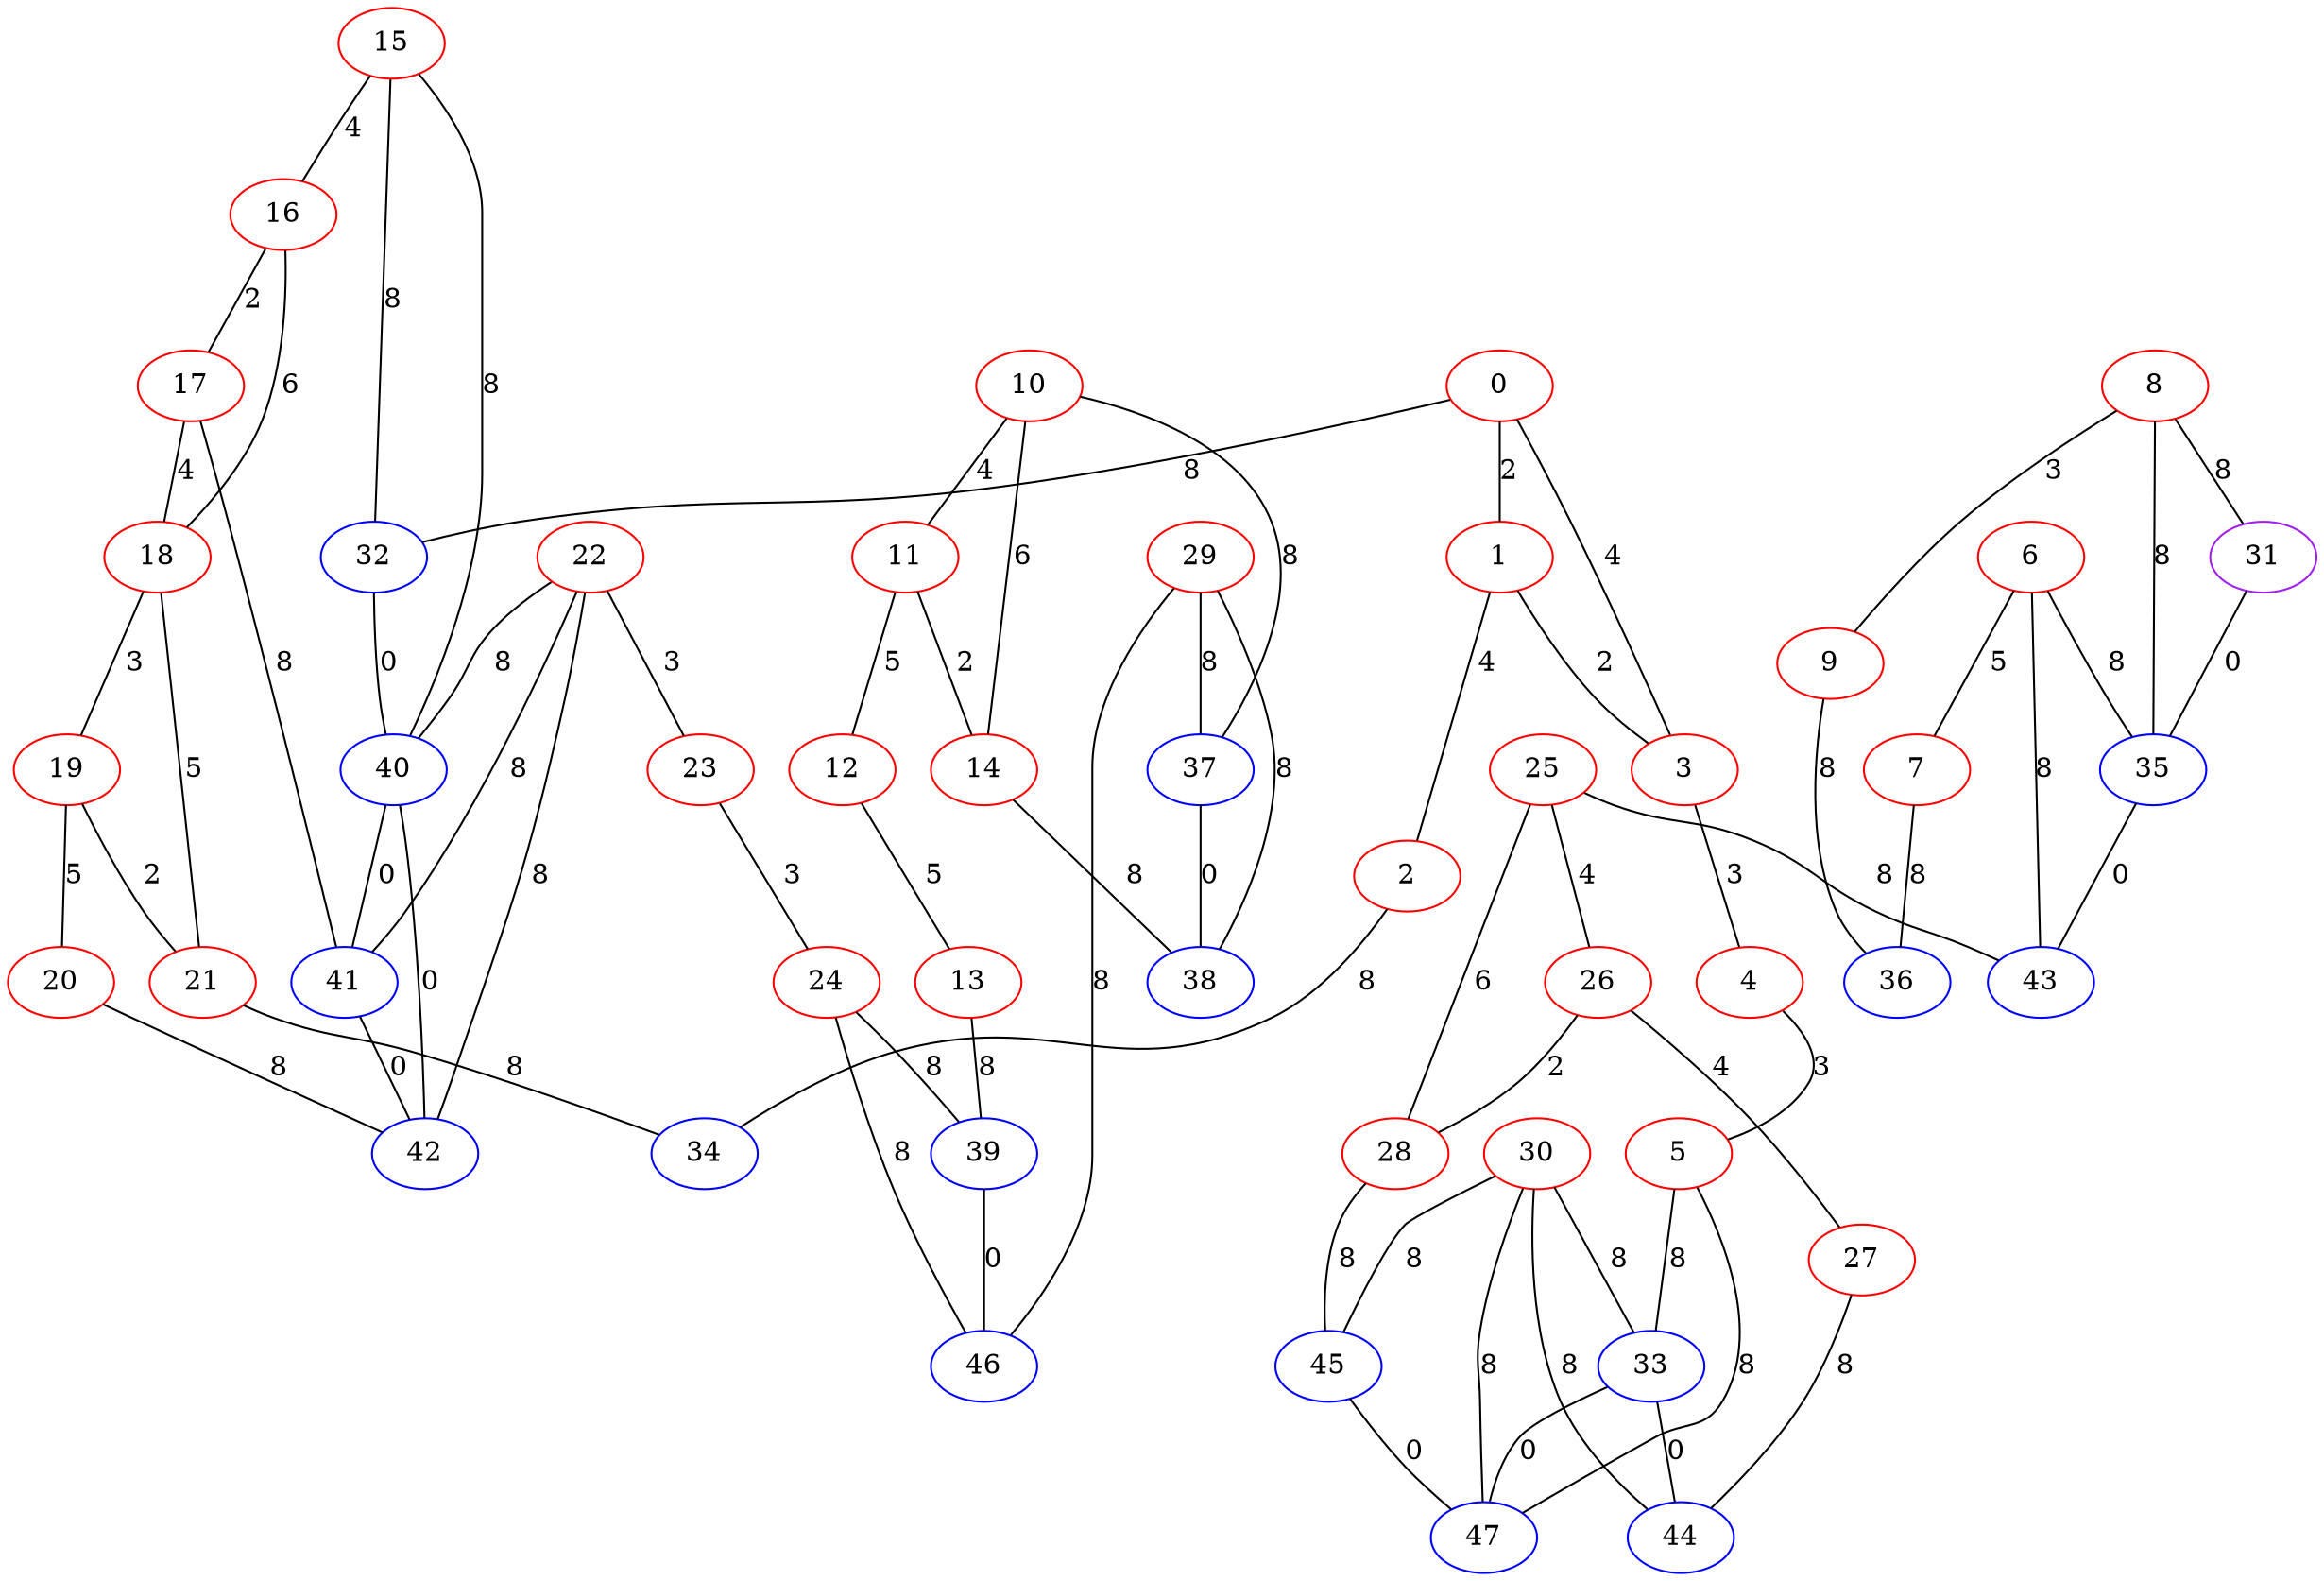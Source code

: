 graph "" {
0 [color=red, weight=1];
1 [color=red, weight=1];
2 [color=red, weight=1];
3 [color=red, weight=1];
4 [color=red, weight=1];
5 [color=red, weight=1];
6 [color=red, weight=1];
7 [color=red, weight=1];
8 [color=red, weight=1];
9 [color=red, weight=1];
10 [color=red, weight=1];
11 [color=red, weight=1];
12 [color=red, weight=1];
13 [color=red, weight=1];
14 [color=red, weight=1];
15 [color=red, weight=1];
16 [color=red, weight=1];
17 [color=red, weight=1];
18 [color=red, weight=1];
19 [color=red, weight=1];
20 [color=red, weight=1];
21 [color=red, weight=1];
22 [color=red, weight=1];
23 [color=red, weight=1];
24 [color=red, weight=1];
25 [color=red, weight=1];
26 [color=red, weight=1];
27 [color=red, weight=1];
28 [color=red, weight=1];
29 [color=red, weight=1];
30 [color=red, weight=1];
31 [color=purple, weight=4];
32 [color=blue, weight=3];
33 [color=blue, weight=3];
34 [color=blue, weight=3];
35 [color=blue, weight=3];
36 [color=blue, weight=3];
37 [color=blue, weight=3];
38 [color=blue, weight=3];
39 [color=blue, weight=3];
40 [color=blue, weight=3];
41 [color=blue, weight=3];
42 [color=blue, weight=3];
43 [color=blue, weight=3];
44 [color=blue, weight=3];
45 [color=blue, weight=3];
46 [color=blue, weight=3];
47 [color=blue, weight=3];
0 -- 32  [key=0, label=8];
0 -- 1  [key=0, label=2];
0 -- 3  [key=0, label=4];
1 -- 2  [key=0, label=4];
1 -- 3  [key=0, label=2];
2 -- 34  [key=0, label=8];
3 -- 4  [key=0, label=3];
4 -- 5  [key=0, label=3];
5 -- 33  [key=0, label=8];
5 -- 47  [key=0, label=8];
6 -- 43  [key=0, label=8];
6 -- 35  [key=0, label=8];
6 -- 7  [key=0, label=5];
7 -- 36  [key=0, label=8];
8 -- 9  [key=0, label=3];
8 -- 35  [key=0, label=8];
8 -- 31  [key=0, label=8];
9 -- 36  [key=0, label=8];
10 -- 11  [key=0, label=4];
10 -- 37  [key=0, label=8];
10 -- 14  [key=0, label=6];
11 -- 12  [key=0, label=5];
11 -- 14  [key=0, label=2];
12 -- 13  [key=0, label=5];
13 -- 39  [key=0, label=8];
14 -- 38  [key=0, label=8];
15 -- 16  [key=0, label=4];
15 -- 32  [key=0, label=8];
15 -- 40  [key=0, label=8];
16 -- 17  [key=0, label=2];
16 -- 18  [key=0, label=6];
17 -- 41  [key=0, label=8];
17 -- 18  [key=0, label=4];
18 -- 19  [key=0, label=3];
18 -- 21  [key=0, label=5];
19 -- 20  [key=0, label=5];
19 -- 21  [key=0, label=2];
20 -- 42  [key=0, label=8];
21 -- 34  [key=0, label=8];
22 -- 40  [key=0, label=8];
22 -- 41  [key=0, label=8];
22 -- 42  [key=0, label=8];
22 -- 23  [key=0, label=3];
23 -- 24  [key=0, label=3];
24 -- 39  [key=0, label=8];
24 -- 46  [key=0, label=8];
25 -- 26  [key=0, label=4];
25 -- 43  [key=0, label=8];
25 -- 28  [key=0, label=6];
26 -- 27  [key=0, label=4];
26 -- 28  [key=0, label=2];
27 -- 44  [key=0, label=8];
28 -- 45  [key=0, label=8];
29 -- 38  [key=0, label=8];
29 -- 37  [key=0, label=8];
29 -- 46  [key=0, label=8];
30 -- 33  [key=0, label=8];
30 -- 44  [key=0, label=8];
30 -- 45  [key=0, label=8];
30 -- 47  [key=0, label=8];
31 -- 35  [key=0, label=0];
32 -- 40  [key=0, label=0];
33 -- 44  [key=0, label=0];
33 -- 47  [key=0, label=0];
35 -- 43  [key=0, label=0];
37 -- 38  [key=0, label=0];
39 -- 46  [key=0, label=0];
40 -- 41  [key=0, label=0];
40 -- 42  [key=0, label=0];
41 -- 42  [key=0, label=0];
45 -- 47  [key=0, label=0];
}
